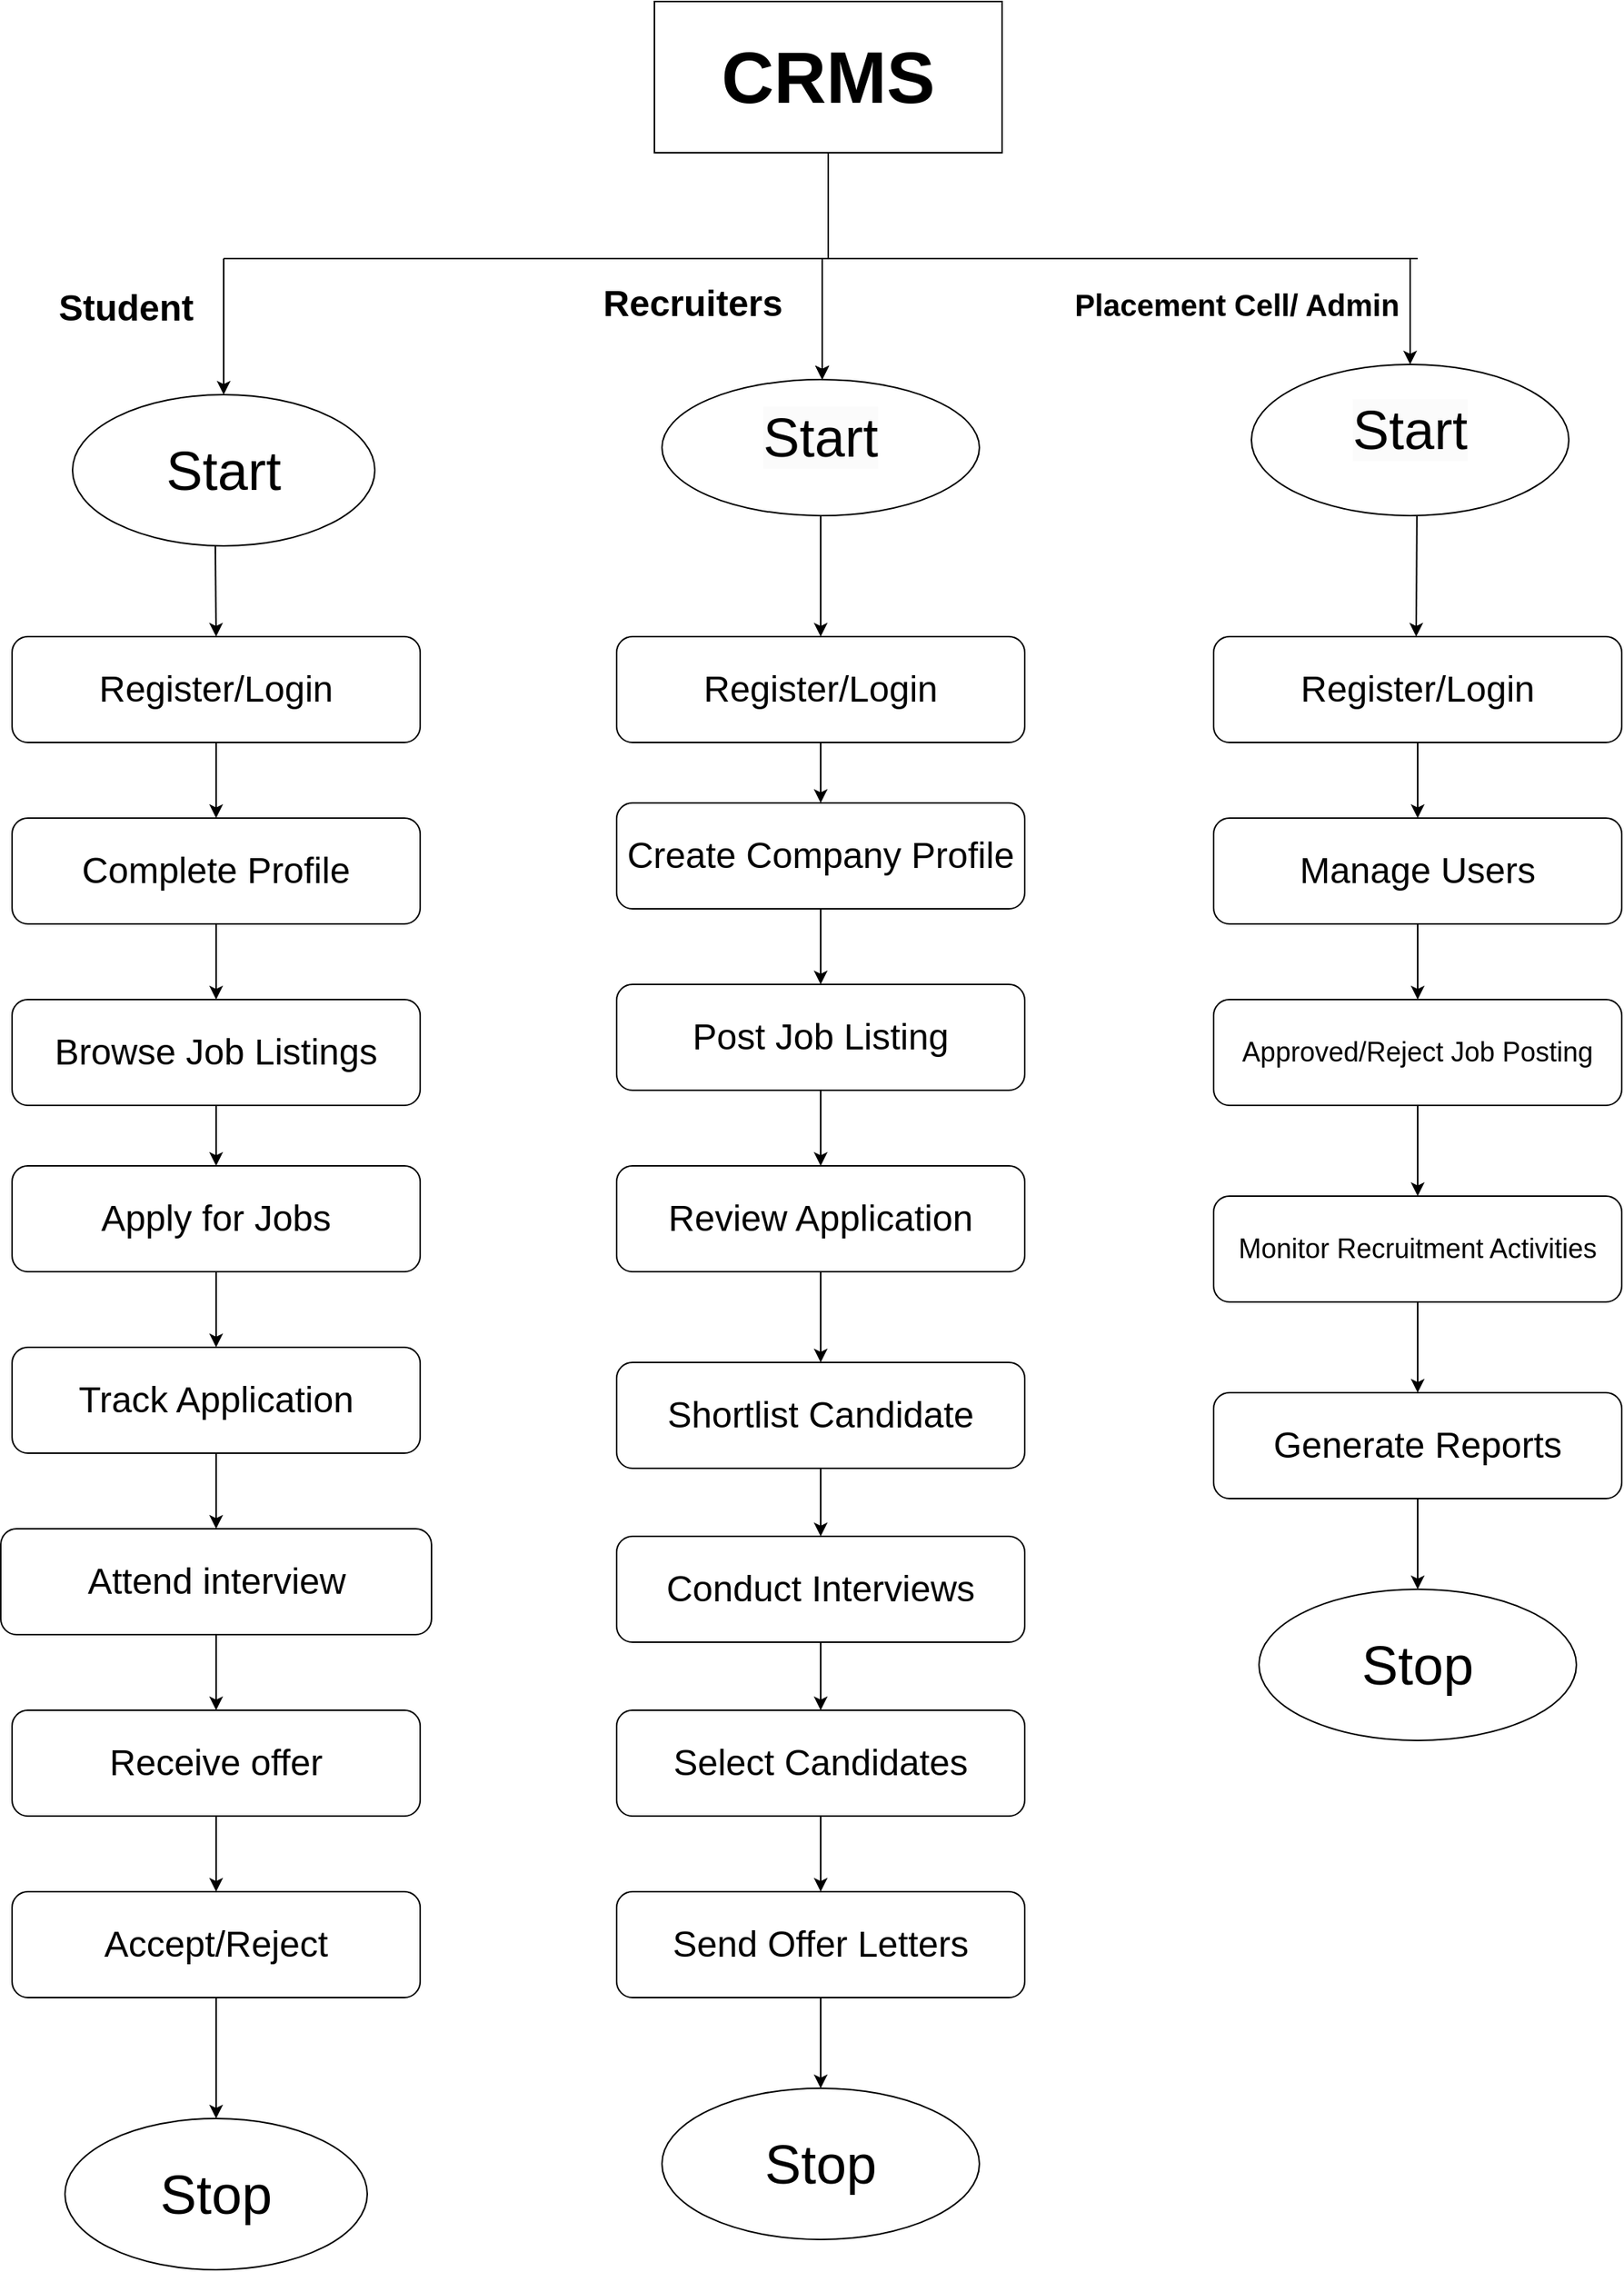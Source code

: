 <mxfile version="26.0.14">
  <diagram name="Page-1" id="efa7a0a1-bf9b-a30e-e6df-94a7791c09e9">
    <mxGraphModel dx="2575" dy="1200" grid="1" gridSize="10" guides="1" tooltips="1" connect="1" arrows="1" fold="1" page="1" pageScale="1" pageWidth="826" pageHeight="1169" background="none" math="0" shadow="0">
      <root>
        <mxCell id="0" />
        <mxCell id="1" parent="0" />
        <mxCell id="YutBsHjUrztrJLSxxQKj-114" value="&lt;font style=&quot;font-size: 36px;&quot;&gt;Start&lt;/font&gt;" style="ellipse;whiteSpace=wrap;html=1;" vertex="1" parent="1">
          <mxGeometry x="330" y="260" width="200" height="100" as="geometry" />
        </mxCell>
        <mxCell id="YutBsHjUrztrJLSxxQKj-115" value="&lt;font style=&quot;font-size: 48px;&quot;&gt;&lt;b&gt;CRMS&lt;/b&gt;&lt;/font&gt;" style="rounded=0;whiteSpace=wrap;html=1;" vertex="1" parent="1">
          <mxGeometry x="715" width="230" height="100" as="geometry" />
        </mxCell>
        <mxCell id="YutBsHjUrztrJLSxxQKj-116" value="&#xa;&lt;span style=&quot;color: rgb(0, 0, 0); font-family: Helvetica; font-size: 36px; font-style: normal; font-variant-ligatures: normal; font-variant-caps: normal; font-weight: 400; letter-spacing: normal; orphans: 2; text-align: center; text-indent: 0px; text-transform: none; widows: 2; word-spacing: 0px; -webkit-text-stroke-width: 0px; white-space: normal; background-color: rgb(251, 251, 251); text-decoration-thickness: initial; text-decoration-style: initial; text-decoration-color: initial; display: inline !important; float: none;&quot;&gt;Start&lt;/span&gt;&#xa;&#xa;" style="ellipse;whiteSpace=wrap;html=1;" vertex="1" parent="1">
          <mxGeometry x="720" y="250" width="210" height="90" as="geometry" />
        </mxCell>
        <mxCell id="YutBsHjUrztrJLSxxQKj-117" value="&#xa;&lt;span style=&quot;color: rgb(0, 0, 0); font-family: Helvetica; font-size: 36px; font-style: normal; font-variant-ligatures: normal; font-variant-caps: normal; font-weight: 400; letter-spacing: normal; orphans: 2; text-align: center; text-indent: 0px; text-transform: none; widows: 2; word-spacing: 0px; -webkit-text-stroke-width: 0px; white-space: normal; background-color: rgb(251, 251, 251); text-decoration-thickness: initial; text-decoration-style: initial; text-decoration-color: initial; display: inline !important; float: none;&quot;&gt;Start&lt;/span&gt;&#xa;&#xa;" style="ellipse;whiteSpace=wrap;html=1;" vertex="1" parent="1">
          <mxGeometry x="1110" y="240" width="210" height="100" as="geometry" />
        </mxCell>
        <mxCell id="YutBsHjUrztrJLSxxQKj-118" value="" style="endArrow=none;html=1;rounded=0;" edge="1" parent="1">
          <mxGeometry width="50" height="50" relative="1" as="geometry">
            <mxPoint x="430" y="170" as="sourcePoint" />
            <mxPoint x="1220" y="170" as="targetPoint" />
          </mxGeometry>
        </mxCell>
        <mxCell id="YutBsHjUrztrJLSxxQKj-119" value="" style="endArrow=classic;html=1;rounded=0;" edge="1" parent="1" target="YutBsHjUrztrJLSxxQKj-114">
          <mxGeometry width="50" height="50" relative="1" as="geometry">
            <mxPoint x="430" y="170" as="sourcePoint" />
            <mxPoint x="960" y="450" as="targetPoint" />
          </mxGeometry>
        </mxCell>
        <mxCell id="YutBsHjUrztrJLSxxQKj-120" value="" style="endArrow=classic;html=1;rounded=0;" edge="1" parent="1">
          <mxGeometry width="50" height="50" relative="1" as="geometry">
            <mxPoint x="826" y="170" as="sourcePoint" />
            <mxPoint x="826" y="250" as="targetPoint" />
          </mxGeometry>
        </mxCell>
        <mxCell id="YutBsHjUrztrJLSxxQKj-121" value="" style="endArrow=classic;html=1;rounded=0;" edge="1" parent="1">
          <mxGeometry width="50" height="50" relative="1" as="geometry">
            <mxPoint x="826" y="170" as="sourcePoint" />
            <mxPoint x="826" y="250" as="targetPoint" />
            <Array as="points">
              <mxPoint x="826" y="220" />
            </Array>
          </mxGeometry>
        </mxCell>
        <mxCell id="YutBsHjUrztrJLSxxQKj-123" value="" style="endArrow=classic;html=1;rounded=0;" edge="1" parent="1">
          <mxGeometry width="50" height="50" relative="1" as="geometry">
            <mxPoint x="826" y="170" as="sourcePoint" />
            <mxPoint x="826" y="250" as="targetPoint" />
            <Array as="points">
              <mxPoint x="826" y="190" />
              <mxPoint x="826" y="220" />
            </Array>
          </mxGeometry>
        </mxCell>
        <mxCell id="YutBsHjUrztrJLSxxQKj-127" value="" style="endArrow=classic;html=1;rounded=0;entryX=0.5;entryY=0;entryDx=0;entryDy=0;" edge="1" parent="1" target="YutBsHjUrztrJLSxxQKj-117">
          <mxGeometry width="50" height="50" relative="1" as="geometry">
            <mxPoint x="1215" y="170" as="sourcePoint" />
            <mxPoint x="960" y="450" as="targetPoint" />
          </mxGeometry>
        </mxCell>
        <mxCell id="YutBsHjUrztrJLSxxQKj-128" value="&lt;font style=&quot;font-size: 24px;&quot;&gt;Register/Login&lt;/font&gt;" style="rounded=1;whiteSpace=wrap;html=1;" vertex="1" parent="1">
          <mxGeometry x="290" y="420" width="270" height="70" as="geometry" />
        </mxCell>
        <mxCell id="YutBsHjUrztrJLSxxQKj-129" value="&lt;font style=&quot;font-size: 24px;&quot;&gt;Complete Profile&lt;/font&gt;" style="rounded=1;whiteSpace=wrap;html=1;" vertex="1" parent="1">
          <mxGeometry x="290" y="540" width="270" height="70" as="geometry" />
        </mxCell>
        <mxCell id="YutBsHjUrztrJLSxxQKj-130" value="&lt;font style=&quot;font-size: 24px;&quot;&gt;Browse Job Listings&lt;/font&gt;" style="rounded=1;whiteSpace=wrap;html=1;" vertex="1" parent="1">
          <mxGeometry x="290" y="660" width="270" height="70" as="geometry" />
        </mxCell>
        <mxCell id="YutBsHjUrztrJLSxxQKj-131" value="&lt;font style=&quot;font-size: 24px;&quot;&gt;Apply for Jobs&lt;/font&gt;" style="rounded=1;whiteSpace=wrap;html=1;" vertex="1" parent="1">
          <mxGeometry x="290" y="770" width="270" height="70" as="geometry" />
        </mxCell>
        <mxCell id="YutBsHjUrztrJLSxxQKj-132" value="&lt;font style=&quot;font-size: 24px;&quot;&gt;Track Application&lt;/font&gt;" style="rounded=1;whiteSpace=wrap;html=1;" vertex="1" parent="1">
          <mxGeometry x="290" y="890" width="270" height="70" as="geometry" />
        </mxCell>
        <mxCell id="YutBsHjUrztrJLSxxQKj-133" value="&lt;font style=&quot;font-size: 24px;&quot;&gt;Attend interview&lt;/font&gt;" style="rounded=1;whiteSpace=wrap;html=1;" vertex="1" parent="1">
          <mxGeometry x="282.5" y="1010" width="285" height="70" as="geometry" />
        </mxCell>
        <mxCell id="YutBsHjUrztrJLSxxQKj-134" value="&lt;font style=&quot;font-size: 24px;&quot;&gt;Receive offer&lt;/font&gt;" style="rounded=1;whiteSpace=wrap;html=1;" vertex="1" parent="1">
          <mxGeometry x="290" y="1130" width="270" height="70" as="geometry" />
        </mxCell>
        <mxCell id="YutBsHjUrztrJLSxxQKj-135" value="&lt;font style=&quot;font-size: 24px;&quot;&gt;Accept/Reject&lt;/font&gt;" style="rounded=1;whiteSpace=wrap;html=1;" vertex="1" parent="1">
          <mxGeometry x="290" y="1250" width="270" height="70" as="geometry" />
        </mxCell>
        <mxCell id="YutBsHjUrztrJLSxxQKj-136" value="&lt;span style=&quot;font-size: 24px;&quot;&gt;Register/Login&lt;/span&gt;" style="rounded=1;whiteSpace=wrap;html=1;" vertex="1" parent="1">
          <mxGeometry x="1085" y="420" width="270" height="70" as="geometry" />
        </mxCell>
        <mxCell id="YutBsHjUrztrJLSxxQKj-137" value="&lt;font style=&quot;font-size: 18px;&quot;&gt;Approved/Reject Job Posting&lt;/font&gt;" style="rounded=1;whiteSpace=wrap;html=1;" vertex="1" parent="1">
          <mxGeometry x="1085" y="660" width="270" height="70" as="geometry" />
        </mxCell>
        <mxCell id="YutBsHjUrztrJLSxxQKj-138" value="&lt;font style=&quot;font-size: 24px;&quot;&gt;Manage Users&lt;/font&gt;" style="rounded=1;whiteSpace=wrap;html=1;" vertex="1" parent="1">
          <mxGeometry x="1085" y="540" width="270" height="70" as="geometry" />
        </mxCell>
        <mxCell id="YutBsHjUrztrJLSxxQKj-139" value="&lt;font style=&quot;font-size: 24px;&quot;&gt;Select Candidates&lt;/font&gt;" style="rounded=1;whiteSpace=wrap;html=1;" vertex="1" parent="1">
          <mxGeometry x="690" y="1130" width="270" height="70" as="geometry" />
        </mxCell>
        <mxCell id="YutBsHjUrztrJLSxxQKj-140" value="&lt;font style=&quot;font-size: 18px;&quot;&gt;Monitor Recruitment Activities&lt;/font&gt;" style="rounded=1;whiteSpace=wrap;html=1;" vertex="1" parent="1">
          <mxGeometry x="1085" y="790" width="270" height="70" as="geometry" />
        </mxCell>
        <mxCell id="YutBsHjUrztrJLSxxQKj-141" value="&lt;font style=&quot;font-size: 24px;&quot;&gt;Generate Reports&lt;/font&gt;" style="rounded=1;whiteSpace=wrap;html=1;" vertex="1" parent="1">
          <mxGeometry x="1085" y="920" width="270" height="70" as="geometry" />
        </mxCell>
        <mxCell id="YutBsHjUrztrJLSxxQKj-144" value="&lt;span style=&quot;font-size: 24px;&quot;&gt;Register/Login&lt;/span&gt;" style="rounded=1;whiteSpace=wrap;html=1;" vertex="1" parent="1">
          <mxGeometry x="690" y="420" width="270" height="70" as="geometry" />
        </mxCell>
        <mxCell id="YutBsHjUrztrJLSxxQKj-145" value="&lt;font style=&quot;font-size: 24px;&quot;&gt;Create Company Profile&lt;/font&gt;" style="rounded=1;whiteSpace=wrap;html=1;" vertex="1" parent="1">
          <mxGeometry x="690" y="530" width="270" height="70" as="geometry" />
        </mxCell>
        <mxCell id="YutBsHjUrztrJLSxxQKj-147" value="&lt;font style=&quot;font-size: 24px;&quot;&gt;Post Job Listing&lt;/font&gt;" style="rounded=1;whiteSpace=wrap;html=1;" vertex="1" parent="1">
          <mxGeometry x="690" y="650" width="270" height="70" as="geometry" />
        </mxCell>
        <mxCell id="YutBsHjUrztrJLSxxQKj-148" value="&lt;font style=&quot;font-size: 24px;&quot;&gt;Review Application&lt;/font&gt;" style="rounded=1;whiteSpace=wrap;html=1;" vertex="1" parent="1">
          <mxGeometry x="690" y="770" width="270" height="70" as="geometry" />
        </mxCell>
        <mxCell id="YutBsHjUrztrJLSxxQKj-149" value="&lt;font style=&quot;font-size: 24px;&quot;&gt;Shortlist Candidate&lt;/font&gt;" style="rounded=1;whiteSpace=wrap;html=1;" vertex="1" parent="1">
          <mxGeometry x="690" y="900" width="270" height="70" as="geometry" />
        </mxCell>
        <mxCell id="YutBsHjUrztrJLSxxQKj-150" value="&lt;font style=&quot;font-size: 24px;&quot;&gt;Conduct Interviews&lt;/font&gt;" style="rounded=1;whiteSpace=wrap;html=1;" vertex="1" parent="1">
          <mxGeometry x="690" y="1015" width="270" height="70" as="geometry" />
        </mxCell>
        <mxCell id="YutBsHjUrztrJLSxxQKj-151" value="&lt;font style=&quot;font-size: 24px;&quot;&gt;Send Offer Letters&lt;/font&gt;" style="rounded=1;whiteSpace=wrap;html=1;" vertex="1" parent="1">
          <mxGeometry x="690" y="1250" width="270" height="70" as="geometry" />
        </mxCell>
        <mxCell id="YutBsHjUrztrJLSxxQKj-152" value="" style="endArrow=none;html=1;rounded=0;exitX=0.5;exitY=1;exitDx=0;exitDy=0;" edge="1" parent="1" source="YutBsHjUrztrJLSxxQKj-115">
          <mxGeometry width="50" height="50" relative="1" as="geometry">
            <mxPoint x="910" y="720" as="sourcePoint" />
            <mxPoint x="830" y="170" as="targetPoint" />
            <Array as="points">
              <mxPoint x="830" y="140" />
            </Array>
          </mxGeometry>
        </mxCell>
        <mxCell id="YutBsHjUrztrJLSxxQKj-153" value="" style="endArrow=classic;html=1;rounded=0;entryX=0.5;entryY=0;entryDx=0;entryDy=0;" edge="1" parent="1" target="YutBsHjUrztrJLSxxQKj-128">
          <mxGeometry width="50" height="50" relative="1" as="geometry">
            <mxPoint x="424.47" y="360" as="sourcePoint" />
            <mxPoint x="424.47" y="450" as="targetPoint" />
          </mxGeometry>
        </mxCell>
        <mxCell id="YutBsHjUrztrJLSxxQKj-154" value="" style="endArrow=classic;html=1;rounded=0;entryX=0.5;entryY=0;entryDx=0;entryDy=0;" edge="1" parent="1" target="YutBsHjUrztrJLSxxQKj-144">
          <mxGeometry width="50" height="50" relative="1" as="geometry">
            <mxPoint x="825" y="340" as="sourcePoint" />
            <mxPoint x="830" y="410" as="targetPoint" />
          </mxGeometry>
        </mxCell>
        <mxCell id="YutBsHjUrztrJLSxxQKj-155" value="" style="endArrow=classic;html=1;rounded=0;" edge="1" parent="1">
          <mxGeometry width="50" height="50" relative="1" as="geometry">
            <mxPoint x="1219.47" y="340" as="sourcePoint" />
            <mxPoint x="1219" y="420" as="targetPoint" />
          </mxGeometry>
        </mxCell>
        <mxCell id="YutBsHjUrztrJLSxxQKj-157" value="&lt;font style=&quot;font-size: 36px;&quot;&gt;Stop&lt;/font&gt;" style="ellipse;whiteSpace=wrap;html=1;" vertex="1" parent="1">
          <mxGeometry x="1115" y="1050" width="210" height="100" as="geometry" />
        </mxCell>
        <mxCell id="YutBsHjUrztrJLSxxQKj-158" value="&lt;font style=&quot;font-size: 36px;&quot;&gt;Stop&lt;/font&gt;" style="ellipse;whiteSpace=wrap;html=1;" vertex="1" parent="1">
          <mxGeometry x="720" y="1380" width="210" height="100" as="geometry" />
        </mxCell>
        <mxCell id="YutBsHjUrztrJLSxxQKj-159" value="&lt;font style=&quot;font-size: 36px;&quot;&gt;Stop&lt;/font&gt;" style="ellipse;whiteSpace=wrap;html=1;" vertex="1" parent="1">
          <mxGeometry x="325" y="1400" width="200" height="100" as="geometry" />
        </mxCell>
        <mxCell id="YutBsHjUrztrJLSxxQKj-160" value="" style="endArrow=classic;html=1;rounded=0;exitX=0.5;exitY=1;exitDx=0;exitDy=0;" edge="1" parent="1" source="YutBsHjUrztrJLSxxQKj-135" target="YutBsHjUrztrJLSxxQKj-159">
          <mxGeometry width="50" height="50" relative="1" as="geometry">
            <mxPoint x="900" y="1050" as="sourcePoint" />
            <mxPoint x="950" y="1000" as="targetPoint" />
          </mxGeometry>
        </mxCell>
        <mxCell id="YutBsHjUrztrJLSxxQKj-161" value="" style="endArrow=classic;html=1;rounded=0;exitX=0.5;exitY=1;exitDx=0;exitDy=0;entryX=0.5;entryY=0;entryDx=0;entryDy=0;" edge="1" parent="1" source="YutBsHjUrztrJLSxxQKj-151" target="YutBsHjUrztrJLSxxQKj-158">
          <mxGeometry width="50" height="50" relative="1" as="geometry">
            <mxPoint x="900" y="1050" as="sourcePoint" />
            <mxPoint x="950" y="1000" as="targetPoint" />
          </mxGeometry>
        </mxCell>
        <mxCell id="YutBsHjUrztrJLSxxQKj-162" value="" style="endArrow=classic;html=1;rounded=0;exitX=0.5;exitY=1;exitDx=0;exitDy=0;entryX=0.5;entryY=0;entryDx=0;entryDy=0;" edge="1" parent="1" source="YutBsHjUrztrJLSxxQKj-141" target="YutBsHjUrztrJLSxxQKj-157">
          <mxGeometry width="50" height="50" relative="1" as="geometry">
            <mxPoint x="900" y="1050" as="sourcePoint" />
            <mxPoint x="950" y="1000" as="targetPoint" />
          </mxGeometry>
        </mxCell>
        <mxCell id="YutBsHjUrztrJLSxxQKj-163" value="" style="endArrow=classic;html=1;rounded=0;exitX=0.5;exitY=1;exitDx=0;exitDy=0;entryX=0.5;entryY=0;entryDx=0;entryDy=0;" edge="1" parent="1" source="YutBsHjUrztrJLSxxQKj-128" target="YutBsHjUrztrJLSxxQKj-129">
          <mxGeometry width="50" height="50" relative="1" as="geometry">
            <mxPoint x="900" y="1050" as="sourcePoint" />
            <mxPoint x="950" y="1000" as="targetPoint" />
          </mxGeometry>
        </mxCell>
        <mxCell id="YutBsHjUrztrJLSxxQKj-164" value="" style="endArrow=classic;html=1;rounded=0;exitX=0.5;exitY=1;exitDx=0;exitDy=0;" edge="1" parent="1" source="YutBsHjUrztrJLSxxQKj-129" target="YutBsHjUrztrJLSxxQKj-130">
          <mxGeometry width="50" height="50" relative="1" as="geometry">
            <mxPoint x="900" y="1050" as="sourcePoint" />
            <mxPoint x="950" y="1000" as="targetPoint" />
          </mxGeometry>
        </mxCell>
        <mxCell id="YutBsHjUrztrJLSxxQKj-165" value="" style="endArrow=classic;html=1;rounded=0;exitX=0.5;exitY=1;exitDx=0;exitDy=0;entryX=0.5;entryY=0;entryDx=0;entryDy=0;" edge="1" parent="1" source="YutBsHjUrztrJLSxxQKj-130" target="YutBsHjUrztrJLSxxQKj-131">
          <mxGeometry width="50" height="50" relative="1" as="geometry">
            <mxPoint x="900" y="1050" as="sourcePoint" />
            <mxPoint x="950" y="1000" as="targetPoint" />
          </mxGeometry>
        </mxCell>
        <mxCell id="YutBsHjUrztrJLSxxQKj-166" value="" style="endArrow=classic;html=1;rounded=0;exitX=0.5;exitY=1;exitDx=0;exitDy=0;" edge="1" parent="1" source="YutBsHjUrztrJLSxxQKj-131" target="YutBsHjUrztrJLSxxQKj-132">
          <mxGeometry width="50" height="50" relative="1" as="geometry">
            <mxPoint x="900" y="1050" as="sourcePoint" />
            <mxPoint x="950" y="1000" as="targetPoint" />
          </mxGeometry>
        </mxCell>
        <mxCell id="YutBsHjUrztrJLSxxQKj-167" value="" style="endArrow=classic;html=1;rounded=0;exitX=0.5;exitY=1;exitDx=0;exitDy=0;entryX=0.5;entryY=0;entryDx=0;entryDy=0;" edge="1" parent="1" source="YutBsHjUrztrJLSxxQKj-132" target="YutBsHjUrztrJLSxxQKj-133">
          <mxGeometry width="50" height="50" relative="1" as="geometry">
            <mxPoint x="900" y="1050" as="sourcePoint" />
            <mxPoint x="950" y="1000" as="targetPoint" />
          </mxGeometry>
        </mxCell>
        <mxCell id="YutBsHjUrztrJLSxxQKj-168" value="" style="endArrow=classic;html=1;rounded=0;exitX=0.5;exitY=1;exitDx=0;exitDy=0;entryX=0.5;entryY=0;entryDx=0;entryDy=0;" edge="1" parent="1" source="YutBsHjUrztrJLSxxQKj-133" target="YutBsHjUrztrJLSxxQKj-134">
          <mxGeometry width="50" height="50" relative="1" as="geometry">
            <mxPoint x="900" y="1050" as="sourcePoint" />
            <mxPoint x="950" y="1000" as="targetPoint" />
          </mxGeometry>
        </mxCell>
        <mxCell id="YutBsHjUrztrJLSxxQKj-169" value="" style="endArrow=classic;html=1;rounded=0;exitX=0.5;exitY=1;exitDx=0;exitDy=0;entryX=0.5;entryY=0;entryDx=0;entryDy=0;" edge="1" parent="1" source="YutBsHjUrztrJLSxxQKj-134" target="YutBsHjUrztrJLSxxQKj-135">
          <mxGeometry width="50" height="50" relative="1" as="geometry">
            <mxPoint x="900" y="1230" as="sourcePoint" />
            <mxPoint x="950" y="1180" as="targetPoint" />
          </mxGeometry>
        </mxCell>
        <mxCell id="YutBsHjUrztrJLSxxQKj-170" value="" style="endArrow=classic;html=1;rounded=0;exitX=0.5;exitY=1;exitDx=0;exitDy=0;entryX=0.5;entryY=0;entryDx=0;entryDy=0;" edge="1" parent="1" source="YutBsHjUrztrJLSxxQKj-144" target="YutBsHjUrztrJLSxxQKj-145">
          <mxGeometry width="50" height="50" relative="1" as="geometry">
            <mxPoint x="900" y="870" as="sourcePoint" />
            <mxPoint x="950" y="820" as="targetPoint" />
          </mxGeometry>
        </mxCell>
        <mxCell id="YutBsHjUrztrJLSxxQKj-171" value="" style="endArrow=classic;html=1;rounded=0;exitX=0.5;exitY=1;exitDx=0;exitDy=0;entryX=0.5;entryY=0;entryDx=0;entryDy=0;" edge="1" parent="1" source="YutBsHjUrztrJLSxxQKj-145" target="YutBsHjUrztrJLSxxQKj-147">
          <mxGeometry width="50" height="50" relative="1" as="geometry">
            <mxPoint x="900" y="870" as="sourcePoint" />
            <mxPoint x="950" y="820" as="targetPoint" />
          </mxGeometry>
        </mxCell>
        <mxCell id="YutBsHjUrztrJLSxxQKj-172" value="" style="endArrow=classic;html=1;rounded=0;exitX=0.5;exitY=1;exitDx=0;exitDy=0;entryX=0.5;entryY=0;entryDx=0;entryDy=0;" edge="1" parent="1" source="YutBsHjUrztrJLSxxQKj-150" target="YutBsHjUrztrJLSxxQKj-139">
          <mxGeometry width="50" height="50" relative="1" as="geometry">
            <mxPoint x="900" y="870" as="sourcePoint" />
            <mxPoint x="950" y="820" as="targetPoint" />
          </mxGeometry>
        </mxCell>
        <mxCell id="YutBsHjUrztrJLSxxQKj-173" value="" style="endArrow=classic;html=1;rounded=0;exitX=0.5;exitY=1;exitDx=0;exitDy=0;entryX=0.5;entryY=0;entryDx=0;entryDy=0;" edge="1" parent="1" source="YutBsHjUrztrJLSxxQKj-149" target="YutBsHjUrztrJLSxxQKj-150">
          <mxGeometry width="50" height="50" relative="1" as="geometry">
            <mxPoint x="900" y="870" as="sourcePoint" />
            <mxPoint x="830" y="1010" as="targetPoint" />
          </mxGeometry>
        </mxCell>
        <mxCell id="YutBsHjUrztrJLSxxQKj-174" value="" style="endArrow=classic;html=1;rounded=0;exitX=0.5;exitY=1;exitDx=0;exitDy=0;entryX=0.5;entryY=0;entryDx=0;entryDy=0;" edge="1" parent="1" source="YutBsHjUrztrJLSxxQKj-148" target="YutBsHjUrztrJLSxxQKj-149">
          <mxGeometry width="50" height="50" relative="1" as="geometry">
            <mxPoint x="900" y="870" as="sourcePoint" />
            <mxPoint x="950" y="820" as="targetPoint" />
          </mxGeometry>
        </mxCell>
        <mxCell id="YutBsHjUrztrJLSxxQKj-175" value="" style="endArrow=classic;html=1;rounded=0;exitX=0.5;exitY=1;exitDx=0;exitDy=0;entryX=0.5;entryY=0;entryDx=0;entryDy=0;" edge="1" parent="1" source="YutBsHjUrztrJLSxxQKj-147" target="YutBsHjUrztrJLSxxQKj-148">
          <mxGeometry width="50" height="50" relative="1" as="geometry">
            <mxPoint x="900" y="870" as="sourcePoint" />
            <mxPoint x="950" y="820" as="targetPoint" />
          </mxGeometry>
        </mxCell>
        <mxCell id="YutBsHjUrztrJLSxxQKj-176" value="" style="endArrow=classic;html=1;rounded=0;exitX=0.5;exitY=1;exitDx=0;exitDy=0;" edge="1" parent="1" source="YutBsHjUrztrJLSxxQKj-139" target="YutBsHjUrztrJLSxxQKj-151">
          <mxGeometry width="50" height="50" relative="1" as="geometry">
            <mxPoint x="900" y="870" as="sourcePoint" />
            <mxPoint x="950" y="820" as="targetPoint" />
          </mxGeometry>
        </mxCell>
        <mxCell id="YutBsHjUrztrJLSxxQKj-177" value="" style="endArrow=classic;html=1;rounded=0;exitX=0.5;exitY=1;exitDx=0;exitDy=0;entryX=0.5;entryY=0;entryDx=0;entryDy=0;" edge="1" parent="1" source="YutBsHjUrztrJLSxxQKj-136" target="YutBsHjUrztrJLSxxQKj-138">
          <mxGeometry width="50" height="50" relative="1" as="geometry">
            <mxPoint x="900" y="870" as="sourcePoint" />
            <mxPoint x="950" y="820" as="targetPoint" />
          </mxGeometry>
        </mxCell>
        <mxCell id="YutBsHjUrztrJLSxxQKj-178" value="" style="endArrow=classic;html=1;rounded=0;exitX=0.5;exitY=1;exitDx=0;exitDy=0;entryX=0.5;entryY=0;entryDx=0;entryDy=0;" edge="1" parent="1" source="YutBsHjUrztrJLSxxQKj-138" target="YutBsHjUrztrJLSxxQKj-137">
          <mxGeometry width="50" height="50" relative="1" as="geometry">
            <mxPoint x="900" y="870" as="sourcePoint" />
            <mxPoint x="950" y="820" as="targetPoint" />
          </mxGeometry>
        </mxCell>
        <mxCell id="YutBsHjUrztrJLSxxQKj-179" value="" style="endArrow=classic;html=1;rounded=0;exitX=0.5;exitY=1;exitDx=0;exitDy=0;" edge="1" parent="1" source="YutBsHjUrztrJLSxxQKj-137" target="YutBsHjUrztrJLSxxQKj-140">
          <mxGeometry width="50" height="50" relative="1" as="geometry">
            <mxPoint x="900" y="870" as="sourcePoint" />
            <mxPoint x="950" y="820" as="targetPoint" />
          </mxGeometry>
        </mxCell>
        <mxCell id="YutBsHjUrztrJLSxxQKj-180" value="" style="endArrow=classic;html=1;rounded=0;exitX=0.5;exitY=1;exitDx=0;exitDy=0;entryX=0.5;entryY=0;entryDx=0;entryDy=0;" edge="1" parent="1" source="YutBsHjUrztrJLSxxQKj-140" target="YutBsHjUrztrJLSxxQKj-141">
          <mxGeometry width="50" height="50" relative="1" as="geometry">
            <mxPoint x="900" y="870" as="sourcePoint" />
            <mxPoint x="950" y="820" as="targetPoint" />
          </mxGeometry>
        </mxCell>
        <mxCell id="YutBsHjUrztrJLSxxQKj-181" value="&lt;font style=&quot;font-size: 24px;&quot;&gt;&lt;b style=&quot;&quot;&gt;Student&lt;/b&gt;&lt;/font&gt;" style="text;html=1;align=center;verticalAlign=middle;resizable=0;points=[];autosize=1;strokeColor=none;fillColor=none;" vertex="1" parent="1">
          <mxGeometry x="310" y="183" width="110" height="40" as="geometry" />
        </mxCell>
        <mxCell id="YutBsHjUrztrJLSxxQKj-183" value="&lt;font style=&quot;font-size: 24px;&quot;&gt;&lt;b&gt;Recruiters&lt;/b&gt;&lt;/font&gt;" style="text;html=1;align=center;verticalAlign=middle;resizable=0;points=[];autosize=1;strokeColor=none;fillColor=none;" vertex="1" parent="1">
          <mxGeometry x="670" y="180" width="140" height="40" as="geometry" />
        </mxCell>
        <mxCell id="YutBsHjUrztrJLSxxQKj-184" value="&lt;font style=&quot;font-size: 20px;&quot;&gt;&lt;b style=&quot;&quot;&gt;Placement Cell/ Admin&lt;/b&gt;&lt;/font&gt;" style="text;html=1;align=center;verticalAlign=middle;resizable=0;points=[];autosize=1;strokeColor=none;fillColor=none;" vertex="1" parent="1">
          <mxGeometry x="980" y="180" width="240" height="40" as="geometry" />
        </mxCell>
      </root>
    </mxGraphModel>
  </diagram>
</mxfile>
